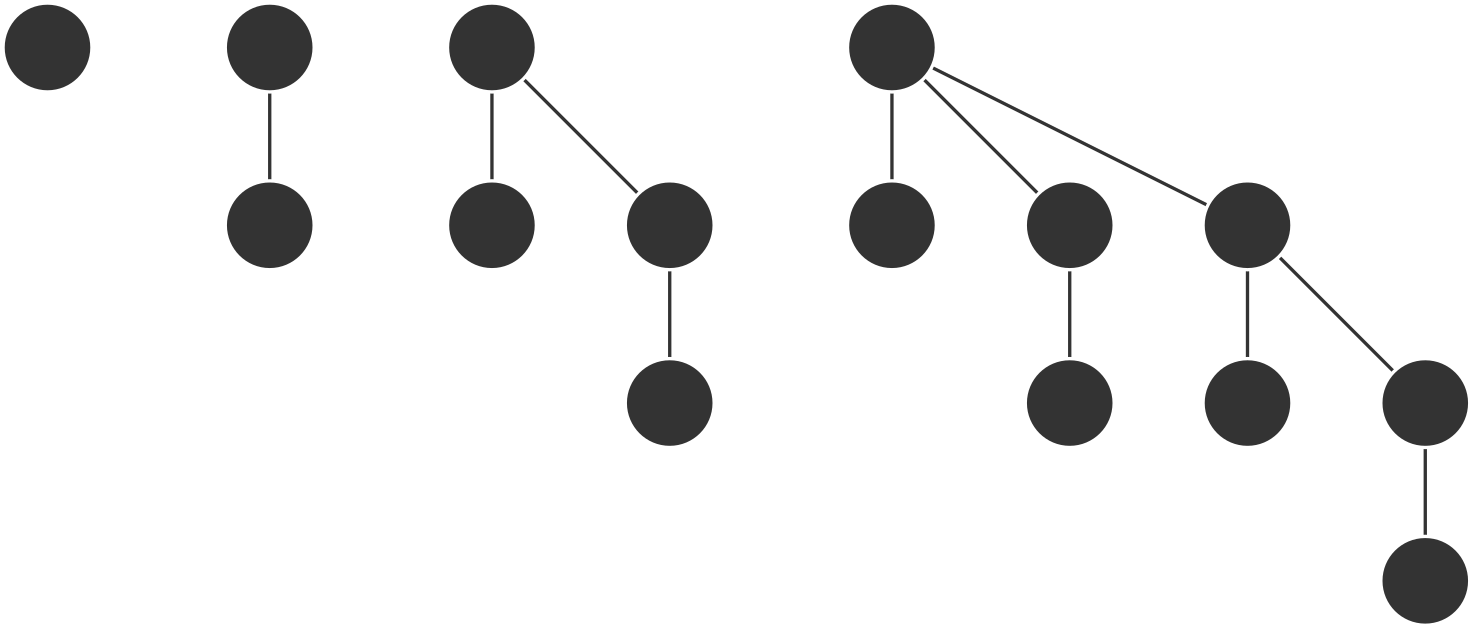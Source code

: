 <?xml version="1.0"?>
<!DOCTYPE ipe SYSTEM "ipe.dtd">
<ipe version="70206" creator="Ipe 7.2.6">
<info created="D:20170122225425" modified="D:20170122225425"/>
<ipestyle name="basic">
<symbol name="arrow/arc(spx)">
<path stroke="sym-stroke" fill="sym-stroke" pen="sym-pen">
0 0 m
-1 0.333 l
-1 -0.333 l
h
</path>
</symbol>
<symbol name="arrow/farc(spx)">
<path stroke="sym-stroke" fill="white" pen="sym-pen">
0 0 m
-1 0.333 l
-1 -0.333 l
h
</path>
</symbol>
<symbol name="arrow/ptarc(spx)">
<path stroke="sym-stroke" fill="sym-stroke" pen="sym-pen">
0 0 m
-1 0.333 l
-0.8 0 l
-1 -0.333 l
h
</path>
</symbol>
<symbol name="arrow/fptarc(spx)">
<path stroke="sym-stroke" fill="white" pen="sym-pen">
0 0 m
-1 0.333 l
-0.8 0 l
-1 -0.333 l
h
</path>
</symbol>
<symbol name="mark/circle(sx)" transformations="translations">
<path fill="sym-stroke">
0.6 0 0 0.6 0 0 e
0.4 0 0 0.4 0 0 e
</path>
</symbol>
<symbol name="mark/disk(sx)" transformations="translations">
<path fill="sym-stroke">
0.6 0 0 0.6 0 0 e
</path>
</symbol>
<symbol name="mark/fdisk(sfx)" transformations="translations">
<group>
<path fill="sym-fill">
0.5 0 0 0.5 0 0 e
</path>
<path fill="sym-stroke" fillrule="eofill">
0.6 0 0 0.6 0 0 e
0.4 0 0 0.4 0 0 e
</path>
</group>
</symbol>
<symbol name="mark/box(sx)" transformations="translations">
<path fill="sym-stroke" fillrule="eofill">
-0.6 -0.6 m
0.6 -0.6 l
0.6 0.6 l
-0.6 0.6 l
h
-0.4 -0.4 m
0.4 -0.4 l
0.4 0.4 l
-0.4 0.4 l
h
</path>
</symbol>
<symbol name="mark/square(sx)" transformations="translations">
<path fill="sym-stroke">
-0.6 -0.6 m
0.6 -0.6 l
0.6 0.6 l
-0.6 0.6 l
h
</path>
</symbol>
<symbol name="mark/fsquare(sfx)" transformations="translations">
<group>
<path fill="sym-fill">
-0.5 -0.5 m
0.5 -0.5 l
0.5 0.5 l
-0.5 0.5 l
h
</path>
<path fill="sym-stroke" fillrule="eofill">
-0.6 -0.6 m
0.6 -0.6 l
0.6 0.6 l
-0.6 0.6 l
h
-0.4 -0.4 m
0.4 -0.4 l
0.4 0.4 l
-0.4 0.4 l
h
</path>
</group>
</symbol>
<symbol name="mark/cross(sx)" transformations="translations">
<group>
<path fill="sym-stroke">
-0.43 -0.57 m
0.57 0.43 l
0.43 0.57 l
-0.57 -0.43 l
h
</path>
<path fill="sym-stroke">
-0.43 0.57 m
0.57 -0.43 l
0.43 -0.57 l
-0.57 0.43 l
h
</path>
</group>
</symbol>
<symbol name="arrow/fnormal(spx)">
<path stroke="sym-stroke" fill="white" pen="sym-pen">
0 0 m
-1 0.333 l
-1 -0.333 l
h
</path>
</symbol>
<symbol name="arrow/pointed(spx)">
<path stroke="sym-stroke" fill="sym-stroke" pen="sym-pen">
0 0 m
-1 0.333 l
-0.8 0 l
-1 -0.333 l
h
</path>
</symbol>
<symbol name="arrow/fpointed(spx)">
<path stroke="sym-stroke" fill="white" pen="sym-pen">
0 0 m
-1 0.333 l
-0.8 0 l
-1 -0.333 l
h
</path>
</symbol>
<symbol name="arrow/linear(spx)">
<path stroke="sym-stroke" pen="sym-pen">
-1 0.333 m
0 0 l
-1 -0.333 l
</path>
</symbol>
<symbol name="arrow/fdouble(spx)">
<path stroke="sym-stroke" fill="white" pen="sym-pen">
0 0 m
-1 0.333 l
-1 -0.333 l
h
-1 0 m
-2 0.333 l
-2 -0.333 l
h
</path>
</symbol>
<symbol name="arrow/double(spx)">
<path stroke="sym-stroke" fill="sym-stroke" pen="sym-pen">
0 0 m
-1 0.333 l
-1 -0.333 l
h
-1 0 m
-2 0.333 l
-2 -0.333 l
h
</path>
</symbol>
<pen name="heavier" value="0.8"/>
<pen name="fat" value="1.2"/>
<pen name="ultrafat" value="2"/>
<symbolsize name="large" value="5"/>
<symbolsize name="small" value="2"/>
<symbolsize name="tiny" value="1.1"/>
<arrowsize name="large" value="10"/>
<arrowsize name="small" value="5"/>
<arrowsize name="tiny" value="3"/>
<color name="red" value="1 0.5 0.5"/>
<color name="green" value="0.5 1 0.5"/>
<color name="blue" value="0.5 0.5 1"/>
<color name="yellow" value="1 1 0.5"/>
<color name="orange" value="1 0.823 0.5"/>
<color name="gold" value="1 0.921 0.5"/>
<color name="dark grey" value="0.2"/>
<color name="light grey" value="0.8"/>
<dashstyle name="dashed" value="[4] 0"/>
<dashstyle name="dotted" value="[1 3] 0"/>
<dashstyle name="dash dotted" value="[4 2 1 2] 0"/>
<dashstyle name="dash dot dotted" value="[4 2 1 2 1 2] 0"/>
<textsize name="large" value="\large"/>
<textsize name="Large" value="\Large"/>
<textsize name="LARGE" value="\LARGE"/>
<textsize name="huge" value="\huge"/>
<textsize name="Huge" value="\Huge"/>
<textsize name="small" value="\small"/>
<textsize name="footnote" value="\footnotesize"/>
<textsize name="tiny" value="\tiny"/>
<textstyle name="center" begin="\begin{center}" end="\end{center}"/>
<textstyle name="itemize" begin="\begin{itemize}" end="\end{itemize}"/>
<textstyle name="item" begin="\begin{itemize}\item{}" end="\end{itemize}"/>
<gridsize name="4 pts" value="4"/>
<gridsize name="8 pts (~3 mm)" value="8"/>
<gridsize name="16 pts (~6 mm)" value="16"/>
<gridsize name="32 pts (~12 mm)" value="32"/>
<gridsize name="10 pts (~3.5 mm)" value="10"/>
<gridsize name="20 pts (~7 mm)" value="20"/>
<gridsize name="14 pts (~5 mm)" value="14"/>
<gridsize name="28 pts (~10 mm)" value="28"/>
<gridsize name="56 pts (~20 mm)" value="56"/>
<anglesize name="90 deg" value="90"/>
<anglesize name="60 deg" value="60"/>
<anglesize name="45 deg" value="45"/>
<anglesize name="30 deg" value="30"/>
<anglesize name="22.5 deg" value="22.5"/>
<tiling name="falling" angle="-60" step="4" width="1"/>
<tiling name="rising" angle="30" step="4" width="1"/>
</ipestyle>
<page>
<layer name="alpha"/>
<layer name="beta"/>
<view layers="alpha beta" active="beta"/>
<path layer="beta" stroke="dark grey" fill="dark grey" pen="fat">
112 704 m
112 640 l
</path>
<path stroke="dark grey" fill="dark grey" pen="fat">
192 704 m
192 640 l
</path>
<path stroke="dark grey" fill="dark grey" pen="fat">
192 704 m
256 640 l
</path>
<path stroke="dark grey" fill="dark grey" pen="fat">
256 640 m
256 576 l
</path>
<path stroke="dark grey" fill="dark grey" pen="fat">
336 704 m
336 640 l
</path>
<path stroke="dark grey" fill="dark grey" pen="fat">
336 704 m
400 640 l
</path>
<path stroke="dark grey" fill="dark grey" pen="fat">
336 704 m
464 640 l
</path>
<path stroke="dark grey" fill="dark grey" pen="fat">
400 640 m
400 576 l
</path>
<path stroke="dark grey" fill="dark grey" pen="fat">
464 640 m
464 576 l
</path>
<path stroke="dark grey" fill="dark grey" pen="fat">
464 640 m
528 576 l
</path>
<path stroke="dark grey" fill="dark grey" pen="fat">
528 576 m
528 512 l
</path>
<path layer="alpha" matrix="1 0 0 1 -96 0" stroke="white" fill="dark grey" pen="fat">
16 0 0 16 128 704 e
</path>
<path matrix="1 0 0 1 -16 0" stroke="white" fill="dark grey" pen="fat">
16 0 0 16 128 704 e
</path>
<path matrix="1 0 0 1 -16 -64" stroke="white" fill="dark grey" pen="fat">
16 0 0 16 128 704 e
</path>
<path matrix="1 0 0 1 64 0" stroke="white" fill="dark grey" pen="fat">
16 0 0 16 128 704 e
</path>
<path matrix="1 0 0 1 64 -64" stroke="white" fill="dark grey" pen="fat">
16 0 0 16 128 704 e
</path>
<path matrix="1 0 0 1 128 -64" stroke="white" fill="dark grey" pen="fat">
16 0 0 16 128 704 e
</path>
<path matrix="1 0 0 1 128 -128" stroke="white" fill="dark grey" pen="fat">
16 0 0 16 128 704 e
</path>
<path matrix="1 0 0 1 208 0" stroke="white" fill="dark grey" pen="fat">
16 0 0 16 128 704 e
</path>
<path matrix="1 0 0 1 208 -64" stroke="white" fill="dark grey" pen="fat">
16 0 0 16 128 704 e
</path>
<path matrix="1 0 0 1 272 -64" stroke="white" fill="dark grey" pen="fat">
16 0 0 16 128 704 e
</path>
<path matrix="1 0 0 1 272 -128" stroke="white" fill="dark grey" pen="fat">
16 0 0 16 128 704 e
</path>
<path matrix="1 0 0 1 336 -64" stroke="white" fill="dark grey" pen="fat">
16 0 0 16 128 704 e
</path>
<path matrix="1 0 0 1 336 -128" stroke="white" fill="dark grey" pen="fat">
16 0 0 16 128 704 e
</path>
<path matrix="1 0 0 1 400 -128" stroke="white" fill="dark grey" pen="fat">
16 0 0 16 128 704 e
</path>
<path matrix="1 0 0 1 400 -192" stroke="white" fill="dark grey" pen="fat">
16 0 0 16 128 704 e
</path>
</page>
</ipe>
